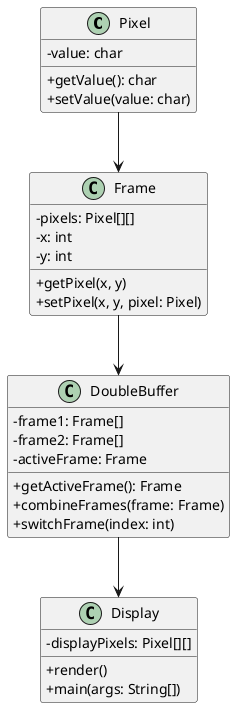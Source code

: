 @startuml
skinparam classAttributeIconSize 0

class Pixel {
    - value: char
    + getValue(): char
    + setValue(value: char)
}

class Frame {
    - pixels: Pixel[][]
    - x: int
    - y: int
    + getPixel(x, y)
    + setPixel(x, y, pixel: Pixel)
}

class DoubleBuffer {
    - frame1: Frame[]
    - frame2: Frame[]
    - activeFrame: Frame
    + getActiveFrame(): Frame
    + combineFrames(frame: Frame)
    + switchFrame(index: int)
}

class Display {
    - displayPixels: Pixel[][]
    + render()
    + main(args: String[])
}

Pixel --> Frame
Frame --> DoubleBuffer
DoubleBuffer --> Display

@enduml